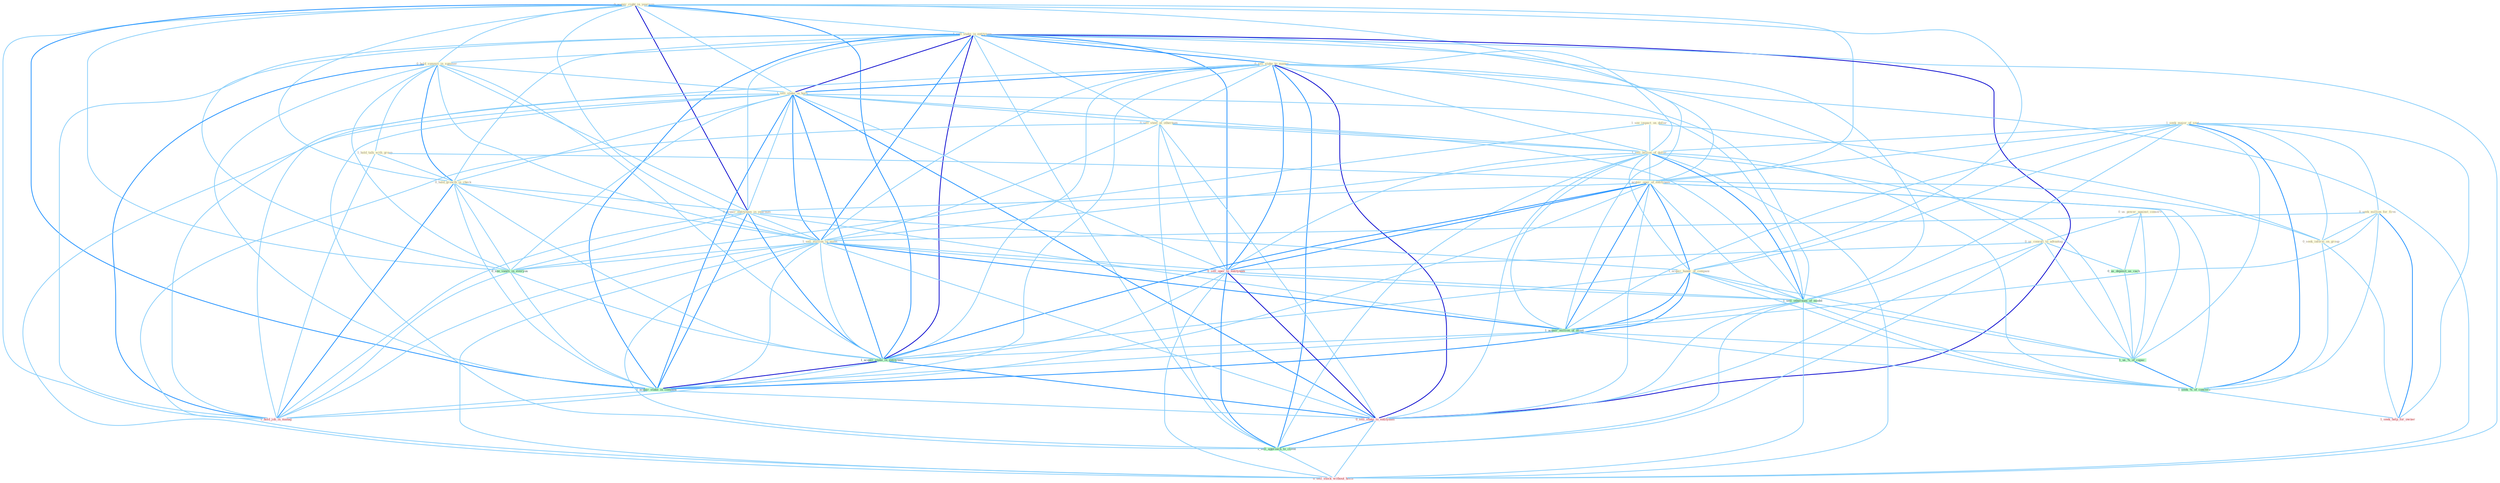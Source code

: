 Graph G{ 
    node
    [shape=polygon,style=filled,width=.5,height=.06,color="#BDFCC9",fixedsize=true,fontsize=4,
    fontcolor="#2f4f4f"];
    {node
    [color="#ffffe0", fontcolor="#8b7d6b"] "0_us_power_against_conserv " "0_acquir_right_in_yearnum " "1_sell_stake_in_entitynam " "0_hold_summit_in_summer " "0_sell_stake_to_manag " "1_hold_talk_with_group " "1_sell_stake_in_hors " "1_seek_major_of_seat " "0_sell_steel_at_othernum " "0_us_consult_to_advantag " "0_hold_growth_in_check " "1_see_impact_on_dollar " "0_seek_million_for_firm " "1_sell_billion_of_dollar " "1_acquir_oper_of_entitynam " "0_acquir_entitynam_in_yearnum " "1_acquir_hundr_of_compani " "1_sell_million_in_asset " "0_seek_inform_on_group "}
{node [color="#fff0f5", fontcolor="#b22222"] "0_sell_oper_to_entitynam " "0_sell_stake_to_entitynam " "1_hold_job_in_manag " "0_sell_stock_without_hitch " "1_seek_help_for_owner "}
edge [color="#B0E2FF"];

	"0_us_power_against_conserv " -- "0_us_consult_to_advantag " [w="1", color="#87cefa" ];
	"0_us_power_against_conserv " -- "0_us_deposit_as_cach " [w="1", color="#87cefa" ];
	"0_us_power_against_conserv " -- "1_us_%_of_capac " [w="1", color="#87cefa" ];
	"0_acquir_right_in_yearnum " -- "1_sell_stake_in_entitynam " [w="1", color="#87cefa" ];
	"0_acquir_right_in_yearnum " -- "0_hold_summit_in_summer " [w="1", color="#87cefa" ];
	"0_acquir_right_in_yearnum " -- "1_sell_stake_in_hors " [w="1", color="#87cefa" ];
	"0_acquir_right_in_yearnum " -- "0_hold_growth_in_check " [w="1", color="#87cefa" ];
	"0_acquir_right_in_yearnum " -- "1_acquir_oper_of_entitynam " [w="1", color="#87cefa" ];
	"0_acquir_right_in_yearnum " -- "0_acquir_entitynam_in_yearnum " [w="3", color="#0000cd" , len=0.6];
	"0_acquir_right_in_yearnum " -- "1_acquir_hundr_of_compani " [w="1", color="#87cefa" ];
	"0_acquir_right_in_yearnum " -- "1_sell_million_in_asset " [w="1", color="#87cefa" ];
	"0_acquir_right_in_yearnum " -- "0_see_vaniti_in_everyon " [w="1", color="#87cefa" ];
	"0_acquir_right_in_yearnum " -- "1_acquir_million_of_asset " [w="1", color="#87cefa" ];
	"0_acquir_right_in_yearnum " -- "1_acquir_stake_in_entitynam " [w="2", color="#1e90ff" , len=0.8];
	"0_acquir_right_in_yearnum " -- "1_acquir_stake_in_compani " [w="2", color="#1e90ff" , len=0.8];
	"0_acquir_right_in_yearnum " -- "1_hold_job_in_manag " [w="1", color="#87cefa" ];
	"1_sell_stake_in_entitynam " -- "0_hold_summit_in_summer " [w="1", color="#87cefa" ];
	"1_sell_stake_in_entitynam " -- "0_sell_stake_to_manag " [w="2", color="#1e90ff" , len=0.8];
	"1_sell_stake_in_entitynam " -- "1_sell_stake_in_hors " [w="3", color="#0000cd" , len=0.6];
	"1_sell_stake_in_entitynam " -- "0_sell_steel_at_othernum " [w="1", color="#87cefa" ];
	"1_sell_stake_in_entitynam " -- "0_hold_growth_in_check " [w="1", color="#87cefa" ];
	"1_sell_stake_in_entitynam " -- "1_sell_billion_of_dollar " [w="1", color="#87cefa" ];
	"1_sell_stake_in_entitynam " -- "1_acquir_oper_of_entitynam " [w="1", color="#87cefa" ];
	"1_sell_stake_in_entitynam " -- "0_acquir_entitynam_in_yearnum " [w="1", color="#87cefa" ];
	"1_sell_stake_in_entitynam " -- "1_sell_million_in_asset " [w="2", color="#1e90ff" , len=0.8];
	"1_sell_stake_in_entitynam " -- "0_sell_oper_to_entitynam " [w="2", color="#1e90ff" , len=0.8];
	"1_sell_stake_in_entitynam " -- "1_sell_othernum_of_model " [w="1", color="#87cefa" ];
	"1_sell_stake_in_entitynam " -- "0_see_vaniti_in_everyon " [w="1", color="#87cefa" ];
	"1_sell_stake_in_entitynam " -- "1_acquir_stake_in_entitynam " [w="3", color="#0000cd" , len=0.6];
	"1_sell_stake_in_entitynam " -- "1_acquir_stake_in_compani " [w="2", color="#1e90ff" , len=0.8];
	"1_sell_stake_in_entitynam " -- "0_sell_stake_to_entitynam " [w="3", color="#0000cd" , len=0.6];
	"1_sell_stake_in_entitynam " -- "1_sell_approach_to_client " [w="1", color="#87cefa" ];
	"1_sell_stake_in_entitynam " -- "1_hold_job_in_manag " [w="1", color="#87cefa" ];
	"1_sell_stake_in_entitynam " -- "0_sell_stock_without_hitch " [w="1", color="#87cefa" ];
	"0_hold_summit_in_summer " -- "1_hold_talk_with_group " [w="1", color="#87cefa" ];
	"0_hold_summit_in_summer " -- "1_sell_stake_in_hors " [w="1", color="#87cefa" ];
	"0_hold_summit_in_summer " -- "0_hold_growth_in_check " [w="2", color="#1e90ff" , len=0.8];
	"0_hold_summit_in_summer " -- "0_acquir_entitynam_in_yearnum " [w="1", color="#87cefa" ];
	"0_hold_summit_in_summer " -- "1_sell_million_in_asset " [w="1", color="#87cefa" ];
	"0_hold_summit_in_summer " -- "0_see_vaniti_in_everyon " [w="1", color="#87cefa" ];
	"0_hold_summit_in_summer " -- "1_acquir_stake_in_entitynam " [w="1", color="#87cefa" ];
	"0_hold_summit_in_summer " -- "1_acquir_stake_in_compani " [w="1", color="#87cefa" ];
	"0_hold_summit_in_summer " -- "1_hold_job_in_manag " [w="2", color="#1e90ff" , len=0.8];
	"0_sell_stake_to_manag " -- "1_sell_stake_in_hors " [w="2", color="#1e90ff" , len=0.8];
	"0_sell_stake_to_manag " -- "0_sell_steel_at_othernum " [w="1", color="#87cefa" ];
	"0_sell_stake_to_manag " -- "0_us_consult_to_advantag " [w="1", color="#87cefa" ];
	"0_sell_stake_to_manag " -- "1_sell_billion_of_dollar " [w="1", color="#87cefa" ];
	"0_sell_stake_to_manag " -- "1_sell_million_in_asset " [w="1", color="#87cefa" ];
	"0_sell_stake_to_manag " -- "0_sell_oper_to_entitynam " [w="2", color="#1e90ff" , len=0.8];
	"0_sell_stake_to_manag " -- "1_sell_othernum_of_model " [w="1", color="#87cefa" ];
	"0_sell_stake_to_manag " -- "1_acquir_stake_in_entitynam " [w="1", color="#87cefa" ];
	"0_sell_stake_to_manag " -- "1_acquir_stake_in_compani " [w="1", color="#87cefa" ];
	"0_sell_stake_to_manag " -- "0_sell_stake_to_entitynam " [w="3", color="#0000cd" , len=0.6];
	"0_sell_stake_to_manag " -- "1_sell_approach_to_client " [w="2", color="#1e90ff" , len=0.8];
	"0_sell_stake_to_manag " -- "1_hold_job_in_manag " [w="1", color="#87cefa" ];
	"0_sell_stake_to_manag " -- "0_sell_stock_without_hitch " [w="1", color="#87cefa" ];
	"1_hold_talk_with_group " -- "0_hold_growth_in_check " [w="1", color="#87cefa" ];
	"1_hold_talk_with_group " -- "0_seek_inform_on_group " [w="1", color="#87cefa" ];
	"1_hold_talk_with_group " -- "1_hold_job_in_manag " [w="1", color="#87cefa" ];
	"1_sell_stake_in_hors " -- "0_sell_steel_at_othernum " [w="1", color="#87cefa" ];
	"1_sell_stake_in_hors " -- "0_hold_growth_in_check " [w="1", color="#87cefa" ];
	"1_sell_stake_in_hors " -- "1_sell_billion_of_dollar " [w="1", color="#87cefa" ];
	"1_sell_stake_in_hors " -- "0_acquir_entitynam_in_yearnum " [w="1", color="#87cefa" ];
	"1_sell_stake_in_hors " -- "1_sell_million_in_asset " [w="2", color="#1e90ff" , len=0.8];
	"1_sell_stake_in_hors " -- "0_sell_oper_to_entitynam " [w="1", color="#87cefa" ];
	"1_sell_stake_in_hors " -- "1_sell_othernum_of_model " [w="1", color="#87cefa" ];
	"1_sell_stake_in_hors " -- "0_see_vaniti_in_everyon " [w="1", color="#87cefa" ];
	"1_sell_stake_in_hors " -- "1_acquir_stake_in_entitynam " [w="2", color="#1e90ff" , len=0.8];
	"1_sell_stake_in_hors " -- "1_acquir_stake_in_compani " [w="2", color="#1e90ff" , len=0.8];
	"1_sell_stake_in_hors " -- "0_sell_stake_to_entitynam " [w="2", color="#1e90ff" , len=0.8];
	"1_sell_stake_in_hors " -- "1_sell_approach_to_client " [w="1", color="#87cefa" ];
	"1_sell_stake_in_hors " -- "1_hold_job_in_manag " [w="1", color="#87cefa" ];
	"1_sell_stake_in_hors " -- "0_sell_stock_without_hitch " [w="1", color="#87cefa" ];
	"1_seek_major_of_seat " -- "0_seek_million_for_firm " [w="1", color="#87cefa" ];
	"1_seek_major_of_seat " -- "1_sell_billion_of_dollar " [w="1", color="#87cefa" ];
	"1_seek_major_of_seat " -- "1_acquir_oper_of_entitynam " [w="1", color="#87cefa" ];
	"1_seek_major_of_seat " -- "1_acquir_hundr_of_compani " [w="1", color="#87cefa" ];
	"1_seek_major_of_seat " -- "0_seek_inform_on_group " [w="1", color="#87cefa" ];
	"1_seek_major_of_seat " -- "1_sell_othernum_of_model " [w="1", color="#87cefa" ];
	"1_seek_major_of_seat " -- "1_acquir_million_of_asset " [w="1", color="#87cefa" ];
	"1_seek_major_of_seat " -- "1_us_%_of_capac " [w="1", color="#87cefa" ];
	"1_seek_major_of_seat " -- "1_seek_%_of_concern " [w="2", color="#1e90ff" , len=0.8];
	"1_seek_major_of_seat " -- "1_seek_help_for_owner " [w="1", color="#87cefa" ];
	"0_sell_steel_at_othernum " -- "1_sell_billion_of_dollar " [w="1", color="#87cefa" ];
	"0_sell_steel_at_othernum " -- "1_sell_million_in_asset " [w="1", color="#87cefa" ];
	"0_sell_steel_at_othernum " -- "0_sell_oper_to_entitynam " [w="1", color="#87cefa" ];
	"0_sell_steel_at_othernum " -- "1_sell_othernum_of_model " [w="1", color="#87cefa" ];
	"0_sell_steel_at_othernum " -- "0_sell_stake_to_entitynam " [w="1", color="#87cefa" ];
	"0_sell_steel_at_othernum " -- "1_sell_approach_to_client " [w="1", color="#87cefa" ];
	"0_sell_steel_at_othernum " -- "0_sell_stock_without_hitch " [w="1", color="#87cefa" ];
	"0_us_consult_to_advantag " -- "0_sell_oper_to_entitynam " [w="1", color="#87cefa" ];
	"0_us_consult_to_advantag " -- "0_us_deposit_as_cach " [w="1", color="#87cefa" ];
	"0_us_consult_to_advantag " -- "0_sell_stake_to_entitynam " [w="1", color="#87cefa" ];
	"0_us_consult_to_advantag " -- "1_us_%_of_capac " [w="1", color="#87cefa" ];
	"0_us_consult_to_advantag " -- "1_sell_approach_to_client " [w="1", color="#87cefa" ];
	"0_hold_growth_in_check " -- "0_acquir_entitynam_in_yearnum " [w="1", color="#87cefa" ];
	"0_hold_growth_in_check " -- "1_sell_million_in_asset " [w="1", color="#87cefa" ];
	"0_hold_growth_in_check " -- "0_see_vaniti_in_everyon " [w="1", color="#87cefa" ];
	"0_hold_growth_in_check " -- "1_acquir_stake_in_entitynam " [w="1", color="#87cefa" ];
	"0_hold_growth_in_check " -- "1_acquir_stake_in_compani " [w="1", color="#87cefa" ];
	"0_hold_growth_in_check " -- "1_hold_job_in_manag " [w="2", color="#1e90ff" , len=0.8];
	"1_see_impact_on_dollar " -- "1_sell_billion_of_dollar " [w="1", color="#87cefa" ];
	"1_see_impact_on_dollar " -- "0_seek_inform_on_group " [w="1", color="#87cefa" ];
	"1_see_impact_on_dollar " -- "0_see_vaniti_in_everyon " [w="1", color="#87cefa" ];
	"0_seek_million_for_firm " -- "1_sell_million_in_asset " [w="1", color="#87cefa" ];
	"0_seek_million_for_firm " -- "0_seek_inform_on_group " [w="1", color="#87cefa" ];
	"0_seek_million_for_firm " -- "1_acquir_million_of_asset " [w="1", color="#87cefa" ];
	"0_seek_million_for_firm " -- "1_seek_%_of_concern " [w="1", color="#87cefa" ];
	"0_seek_million_for_firm " -- "1_seek_help_for_owner " [w="2", color="#1e90ff" , len=0.8];
	"1_sell_billion_of_dollar " -- "1_acquir_oper_of_entitynam " [w="1", color="#87cefa" ];
	"1_sell_billion_of_dollar " -- "1_acquir_hundr_of_compani " [w="1", color="#87cefa" ];
	"1_sell_billion_of_dollar " -- "1_sell_million_in_asset " [w="1", color="#87cefa" ];
	"1_sell_billion_of_dollar " -- "0_sell_oper_to_entitynam " [w="1", color="#87cefa" ];
	"1_sell_billion_of_dollar " -- "1_sell_othernum_of_model " [w="2", color="#1e90ff" , len=0.8];
	"1_sell_billion_of_dollar " -- "1_acquir_million_of_asset " [w="1", color="#87cefa" ];
	"1_sell_billion_of_dollar " -- "0_sell_stake_to_entitynam " [w="1", color="#87cefa" ];
	"1_sell_billion_of_dollar " -- "1_us_%_of_capac " [w="1", color="#87cefa" ];
	"1_sell_billion_of_dollar " -- "1_sell_approach_to_client " [w="1", color="#87cefa" ];
	"1_sell_billion_of_dollar " -- "0_sell_stock_without_hitch " [w="1", color="#87cefa" ];
	"1_sell_billion_of_dollar " -- "1_seek_%_of_concern " [w="1", color="#87cefa" ];
	"1_acquir_oper_of_entitynam " -- "0_acquir_entitynam_in_yearnum " [w="1", color="#87cefa" ];
	"1_acquir_oper_of_entitynam " -- "1_acquir_hundr_of_compani " [w="2", color="#1e90ff" , len=0.8];
	"1_acquir_oper_of_entitynam " -- "0_sell_oper_to_entitynam " [w="2", color="#1e90ff" , len=0.8];
	"1_acquir_oper_of_entitynam " -- "1_sell_othernum_of_model " [w="1", color="#87cefa" ];
	"1_acquir_oper_of_entitynam " -- "1_acquir_million_of_asset " [w="2", color="#1e90ff" , len=0.8];
	"1_acquir_oper_of_entitynam " -- "1_acquir_stake_in_entitynam " [w="2", color="#1e90ff" , len=0.8];
	"1_acquir_oper_of_entitynam " -- "1_acquir_stake_in_compani " [w="1", color="#87cefa" ];
	"1_acquir_oper_of_entitynam " -- "0_sell_stake_to_entitynam " [w="1", color="#87cefa" ];
	"1_acquir_oper_of_entitynam " -- "1_us_%_of_capac " [w="1", color="#87cefa" ];
	"1_acquir_oper_of_entitynam " -- "1_seek_%_of_concern " [w="1", color="#87cefa" ];
	"0_acquir_entitynam_in_yearnum " -- "1_acquir_hundr_of_compani " [w="1", color="#87cefa" ];
	"0_acquir_entitynam_in_yearnum " -- "1_sell_million_in_asset " [w="1", color="#87cefa" ];
	"0_acquir_entitynam_in_yearnum " -- "0_see_vaniti_in_everyon " [w="1", color="#87cefa" ];
	"0_acquir_entitynam_in_yearnum " -- "1_acquir_million_of_asset " [w="1", color="#87cefa" ];
	"0_acquir_entitynam_in_yearnum " -- "1_acquir_stake_in_entitynam " [w="2", color="#1e90ff" , len=0.8];
	"0_acquir_entitynam_in_yearnum " -- "1_acquir_stake_in_compani " [w="2", color="#1e90ff" , len=0.8];
	"0_acquir_entitynam_in_yearnum " -- "1_hold_job_in_manag " [w="1", color="#87cefa" ];
	"1_acquir_hundr_of_compani " -- "1_sell_othernum_of_model " [w="1", color="#87cefa" ];
	"1_acquir_hundr_of_compani " -- "1_acquir_million_of_asset " [w="2", color="#1e90ff" , len=0.8];
	"1_acquir_hundr_of_compani " -- "1_acquir_stake_in_entitynam " [w="1", color="#87cefa" ];
	"1_acquir_hundr_of_compani " -- "1_acquir_stake_in_compani " [w="2", color="#1e90ff" , len=0.8];
	"1_acquir_hundr_of_compani " -- "1_us_%_of_capac " [w="1", color="#87cefa" ];
	"1_acquir_hundr_of_compani " -- "1_seek_%_of_concern " [w="1", color="#87cefa" ];
	"1_sell_million_in_asset " -- "0_sell_oper_to_entitynam " [w="1", color="#87cefa" ];
	"1_sell_million_in_asset " -- "1_sell_othernum_of_model " [w="1", color="#87cefa" ];
	"1_sell_million_in_asset " -- "0_see_vaniti_in_everyon " [w="1", color="#87cefa" ];
	"1_sell_million_in_asset " -- "1_acquir_million_of_asset " [w="2", color="#1e90ff" , len=0.8];
	"1_sell_million_in_asset " -- "1_acquir_stake_in_entitynam " [w="1", color="#87cefa" ];
	"1_sell_million_in_asset " -- "1_acquir_stake_in_compani " [w="1", color="#87cefa" ];
	"1_sell_million_in_asset " -- "0_sell_stake_to_entitynam " [w="1", color="#87cefa" ];
	"1_sell_million_in_asset " -- "1_sell_approach_to_client " [w="1", color="#87cefa" ];
	"1_sell_million_in_asset " -- "1_hold_job_in_manag " [w="1", color="#87cefa" ];
	"1_sell_million_in_asset " -- "0_sell_stock_without_hitch " [w="1", color="#87cefa" ];
	"0_seek_inform_on_group " -- "1_seek_%_of_concern " [w="1", color="#87cefa" ];
	"0_seek_inform_on_group " -- "1_seek_help_for_owner " [w="1", color="#87cefa" ];
	"0_sell_oper_to_entitynam " -- "1_sell_othernum_of_model " [w="1", color="#87cefa" ];
	"0_sell_oper_to_entitynam " -- "1_acquir_stake_in_entitynam " [w="1", color="#87cefa" ];
	"0_sell_oper_to_entitynam " -- "0_sell_stake_to_entitynam " [w="3", color="#0000cd" , len=0.6];
	"0_sell_oper_to_entitynam " -- "1_sell_approach_to_client " [w="2", color="#1e90ff" , len=0.8];
	"0_sell_oper_to_entitynam " -- "0_sell_stock_without_hitch " [w="1", color="#87cefa" ];
	"1_sell_othernum_of_model " -- "1_acquir_million_of_asset " [w="1", color="#87cefa" ];
	"1_sell_othernum_of_model " -- "0_sell_stake_to_entitynam " [w="1", color="#87cefa" ];
	"1_sell_othernum_of_model " -- "1_us_%_of_capac " [w="1", color="#87cefa" ];
	"1_sell_othernum_of_model " -- "1_sell_approach_to_client " [w="1", color="#87cefa" ];
	"1_sell_othernum_of_model " -- "0_sell_stock_without_hitch " [w="1", color="#87cefa" ];
	"1_sell_othernum_of_model " -- "1_seek_%_of_concern " [w="1", color="#87cefa" ];
	"0_see_vaniti_in_everyon " -- "1_acquir_stake_in_entitynam " [w="1", color="#87cefa" ];
	"0_see_vaniti_in_everyon " -- "1_acquir_stake_in_compani " [w="1", color="#87cefa" ];
	"0_see_vaniti_in_everyon " -- "1_hold_job_in_manag " [w="1", color="#87cefa" ];
	"1_acquir_million_of_asset " -- "1_acquir_stake_in_entitynam " [w="1", color="#87cefa" ];
	"1_acquir_million_of_asset " -- "1_acquir_stake_in_compani " [w="1", color="#87cefa" ];
	"1_acquir_million_of_asset " -- "1_us_%_of_capac " [w="1", color="#87cefa" ];
	"1_acquir_million_of_asset " -- "1_seek_%_of_concern " [w="1", color="#87cefa" ];
	"0_us_deposit_as_cach " -- "1_us_%_of_capac " [w="1", color="#87cefa" ];
	"1_acquir_stake_in_entitynam " -- "1_acquir_stake_in_compani " [w="3", color="#0000cd" , len=0.6];
	"1_acquir_stake_in_entitynam " -- "0_sell_stake_to_entitynam " [w="2", color="#1e90ff" , len=0.8];
	"1_acquir_stake_in_entitynam " -- "1_hold_job_in_manag " [w="1", color="#87cefa" ];
	"1_acquir_stake_in_compani " -- "0_sell_stake_to_entitynam " [w="1", color="#87cefa" ];
	"1_acquir_stake_in_compani " -- "1_hold_job_in_manag " [w="1", color="#87cefa" ];
	"0_sell_stake_to_entitynam " -- "1_sell_approach_to_client " [w="2", color="#1e90ff" , len=0.8];
	"0_sell_stake_to_entitynam " -- "0_sell_stock_without_hitch " [w="1", color="#87cefa" ];
	"1_us_%_of_capac " -- "1_seek_%_of_concern " [w="2", color="#1e90ff" , len=0.8];
	"1_sell_approach_to_client " -- "0_sell_stock_without_hitch " [w="1", color="#87cefa" ];
	"1_seek_%_of_concern " -- "1_seek_help_for_owner " [w="1", color="#87cefa" ];
}